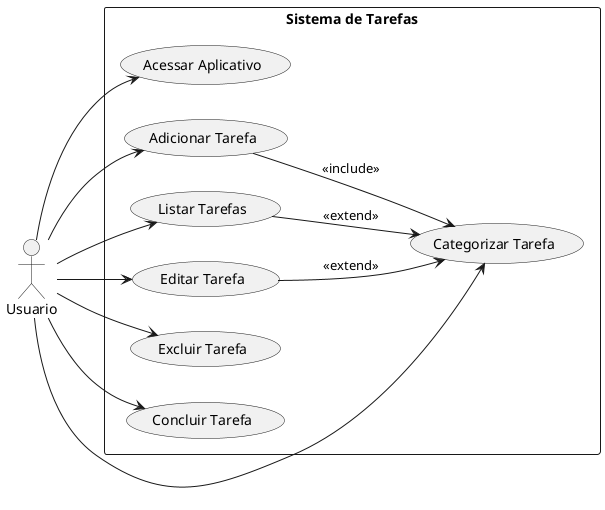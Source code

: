 @startuml
left to right direction
skinparam packageStyle rectangle

actor Usuario

package "Sistema de Tarefas" {
  
  usecase "Acessar Aplicativo" as UC_Login
  usecase "Adicionar Tarefa" as UC_Add
  usecase "Listar Tarefas" as UC_List
  usecase "Editar Tarefa" as UC_Edit
  usecase "Excluir Tarefa" as UC_Delete
  usecase "Concluir Tarefa" as UC_Complete
  usecase "Categorizar Tarefa" as UC_Category

  Usuario --> UC_Login
  Usuario --> UC_Add
  Usuario --> UC_List
  Usuario --> UC_Edit
  Usuario --> UC_Delete
  Usuario --> UC_Complete
  Usuario --> UC_Category

  ' Inclui obrigatoriamente a categorização ao adicionar
  UC_Add --> UC_Category : <<include>>

  '  Editar seja opcional '
  UC_Edit --> UC_Category : <<extend>>

  ' Se Listar permitir filtro opcional, também pode ser extend
  UC_List --> UC_Category : <<extend>>
}

@enduml
